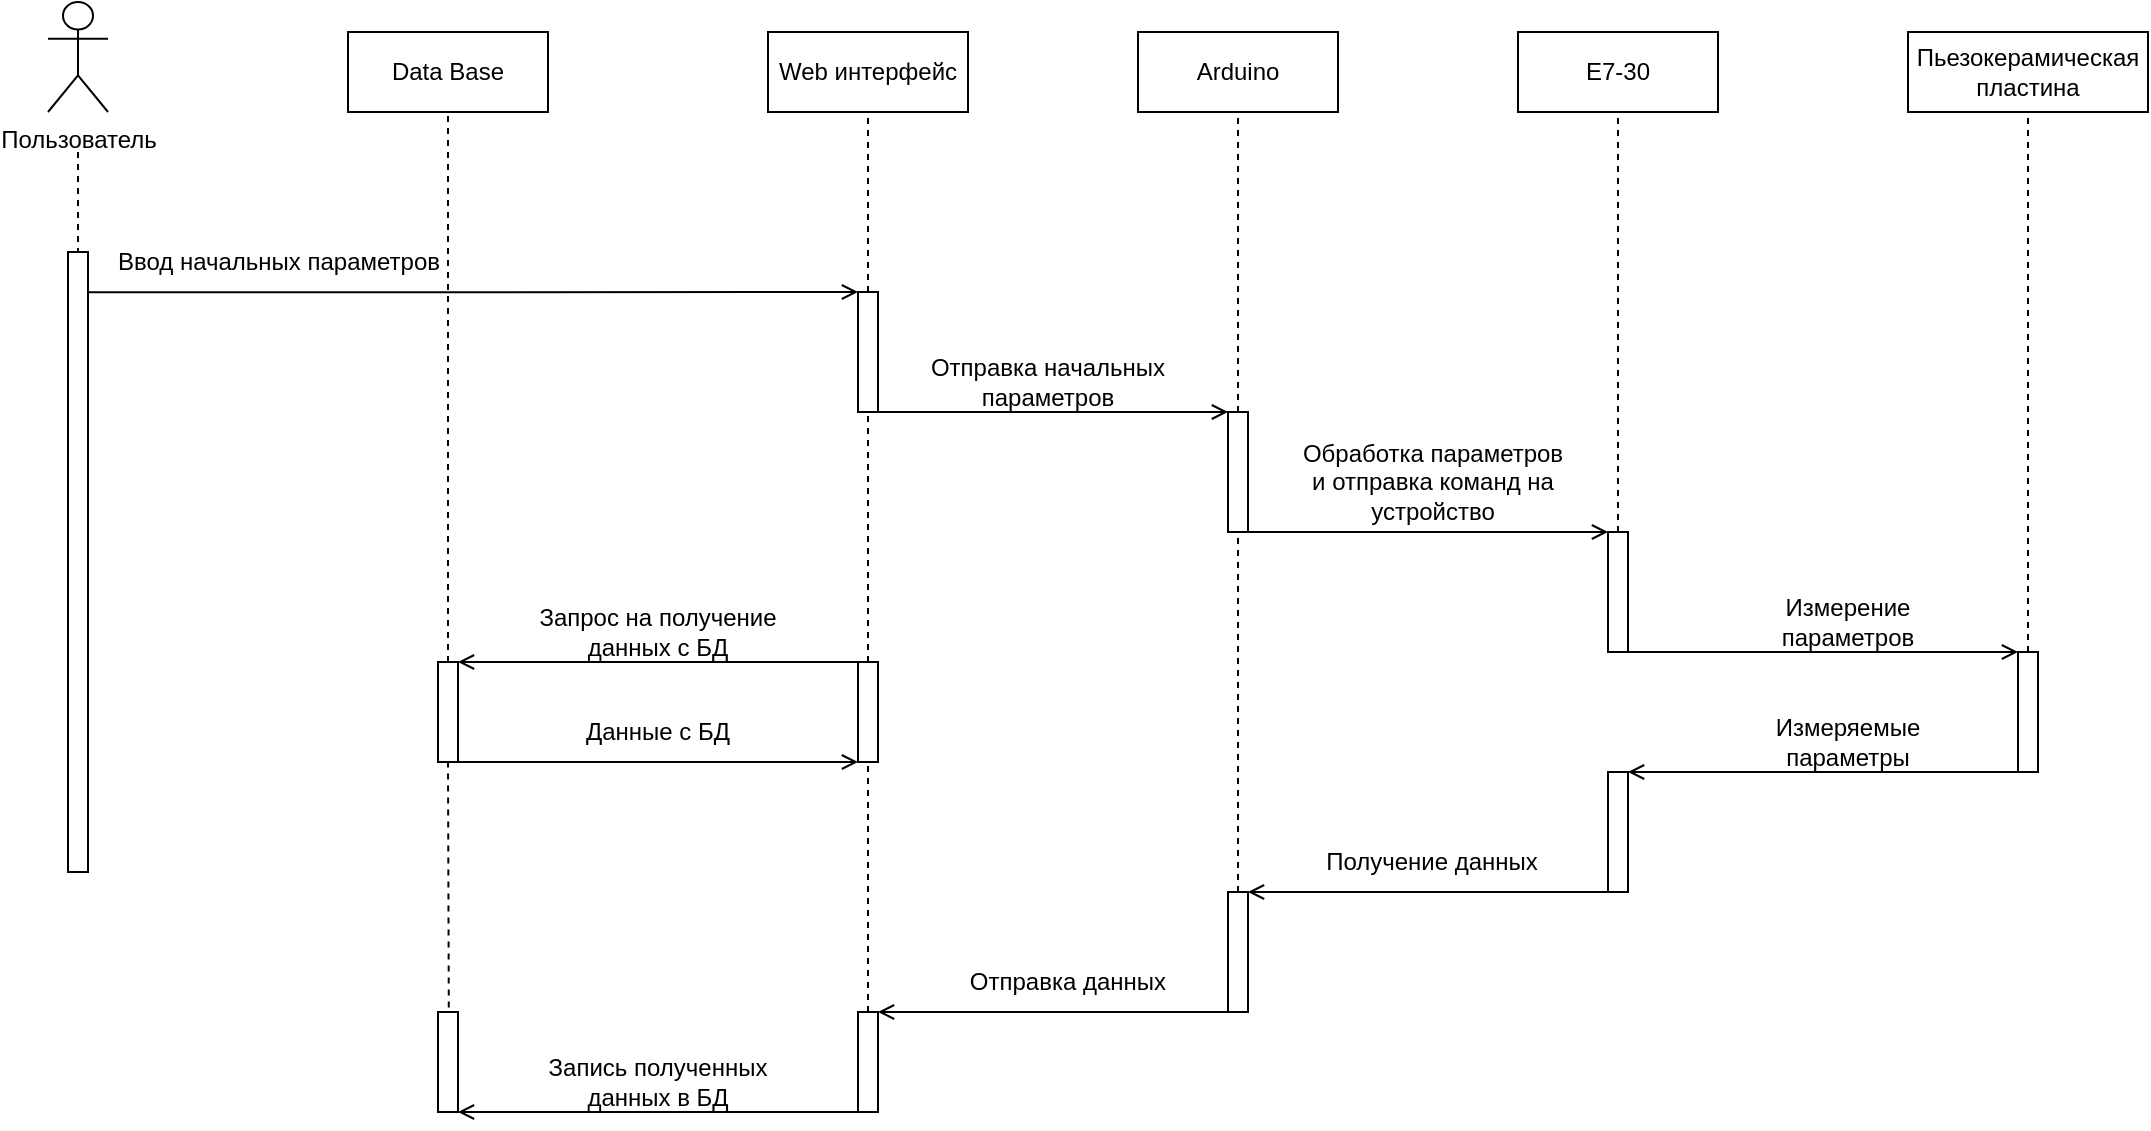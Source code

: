<mxfile version="20.8.16" type="device"><diagram id="zH57GmAhJfeJXu2t3p1v" name="Страница 1"><mxGraphModel dx="1295" dy="874" grid="1" gridSize="10" guides="1" tooltips="1" connect="1" arrows="1" fold="1" page="1" pageScale="1" pageWidth="827" pageHeight="1169" math="0" shadow="0"><root><mxCell id="0"/><mxCell id="1" parent="0"/><mxCell id="ULtyJm1STYnobLeXZDDJ-1" value="Пользователь" style="shape=umlActor;verticalLabelPosition=bottom;verticalAlign=top;html=1;outlineConnect=0;" parent="1" vertex="1"><mxGeometry x="70" y="25" width="30" height="55" as="geometry"/></mxCell><mxCell id="ULtyJm1STYnobLeXZDDJ-3" value="Web интерфейс" style="rounded=0;whiteSpace=wrap;html=1;" parent="1" vertex="1"><mxGeometry x="430" y="40" width="100" height="40" as="geometry"/></mxCell><mxCell id="ULtyJm1STYnobLeXZDDJ-4" value="" style="rounded=0;whiteSpace=wrap;html=1;" parent="1" vertex="1"><mxGeometry x="475" y="170" width="10" height="60" as="geometry"/></mxCell><mxCell id="ULtyJm1STYnobLeXZDDJ-5" value="" style="rounded=0;whiteSpace=wrap;html=1;" parent="1" vertex="1"><mxGeometry x="80" y="150" width="10" height="310" as="geometry"/></mxCell><mxCell id="ULtyJm1STYnobLeXZDDJ-10" value="" style="endArrow=none;html=1;rounded=0;exitX=0;exitY=0;exitDx=0;exitDy=0;entryX=1;entryY=0.065;entryDx=0;entryDy=0;entryPerimeter=0;endFill=0;startArrow=open;startFill=0;" parent="1" source="ULtyJm1STYnobLeXZDDJ-4" target="ULtyJm1STYnobLeXZDDJ-5" edge="1"><mxGeometry width="50" height="50" relative="1" as="geometry"><mxPoint x="160" y="240" as="sourcePoint"/><mxPoint x="210" y="190" as="targetPoint"/></mxGeometry></mxCell><mxCell id="ULtyJm1STYnobLeXZDDJ-12" value="E7-30" style="rounded=0;whiteSpace=wrap;html=1;" parent="1" vertex="1"><mxGeometry x="805" y="40" width="100" height="40" as="geometry"/></mxCell><mxCell id="ULtyJm1STYnobLeXZDDJ-13" value="Arduino" style="rounded=0;whiteSpace=wrap;html=1;" parent="1" vertex="1"><mxGeometry x="615" y="40" width="100" height="40" as="geometry"/></mxCell><mxCell id="ULtyJm1STYnobLeXZDDJ-14" value="" style="endArrow=none;dashed=1;html=1;rounded=0;entryX=0.5;entryY=1;entryDx=0;entryDy=0;exitX=0.5;exitY=0;exitDx=0;exitDy=0;" parent="1" source="ULtyJm1STYnobLeXZDDJ-4" target="ULtyJm1STYnobLeXZDDJ-3" edge="1"><mxGeometry width="50" height="50" relative="1" as="geometry"><mxPoint x="505" y="240" as="sourcePoint"/><mxPoint x="555" y="190" as="targetPoint"/></mxGeometry></mxCell><mxCell id="ULtyJm1STYnobLeXZDDJ-15" value="" style="rounded=0;whiteSpace=wrap;html=1;" parent="1" vertex="1"><mxGeometry x="660" y="230" width="10" height="60" as="geometry"/></mxCell><mxCell id="ULtyJm1STYnobLeXZDDJ-16" value="" style="endArrow=none;html=1;rounded=0;entryX=1;entryY=0.065;entryDx=0;entryDy=0;entryPerimeter=0;endFill=0;startArrow=open;startFill=0;exitX=0;exitY=0;exitDx=0;exitDy=0;" parent="1" source="ULtyJm1STYnobLeXZDDJ-15" edge="1"><mxGeometry width="50" height="50" relative="1" as="geometry"><mxPoint x="655" y="230" as="sourcePoint"/><mxPoint x="485" y="230" as="targetPoint"/></mxGeometry></mxCell><mxCell id="ULtyJm1STYnobLeXZDDJ-17" value="Отправка начальных&lt;br&gt;параметров" style="text;html=1;strokeColor=none;fillColor=none;align=center;verticalAlign=middle;whiteSpace=wrap;rounded=0;" parent="1" vertex="1"><mxGeometry x="505" y="200" width="130" height="30" as="geometry"/></mxCell><mxCell id="ULtyJm1STYnobLeXZDDJ-19" value="" style="endArrow=none;dashed=1;html=1;rounded=0;exitX=0.5;exitY=0;exitDx=0;exitDy=0;entryX=0.5;entryY=1;entryDx=0;entryDy=0;" parent="1" source="ULtyJm1STYnobLeXZDDJ-15" target="ULtyJm1STYnobLeXZDDJ-13" edge="1"><mxGeometry width="50" height="50" relative="1" as="geometry"><mxPoint x="665" y="180" as="sourcePoint"/><mxPoint x="715" y="130" as="targetPoint"/></mxGeometry></mxCell><mxCell id="ULtyJm1STYnobLeXZDDJ-20" value="" style="rounded=0;whiteSpace=wrap;html=1;" parent="1" vertex="1"><mxGeometry x="850" y="290" width="10" height="60" as="geometry"/></mxCell><mxCell id="ULtyJm1STYnobLeXZDDJ-21" value="" style="endArrow=none;html=1;rounded=0;endFill=0;startArrow=open;startFill=0;exitX=0;exitY=0;exitDx=0;exitDy=0;entryX=1;entryY=1;entryDx=0;entryDy=0;" parent="1" source="ULtyJm1STYnobLeXZDDJ-20" target="ULtyJm1STYnobLeXZDDJ-15" edge="1"><mxGeometry width="50" height="50" relative="1" as="geometry"><mxPoint x="845" y="289.43" as="sourcePoint"/><mxPoint x="675" y="290" as="targetPoint"/></mxGeometry></mxCell><mxCell id="ULtyJm1STYnobLeXZDDJ-22" value="Обработка параметров и отправка команд на устройство" style="text;html=1;strokeColor=none;fillColor=none;align=center;verticalAlign=middle;whiteSpace=wrap;rounded=0;" parent="1" vertex="1"><mxGeometry x="695" y="250" width="135" height="30" as="geometry"/></mxCell><mxCell id="ULtyJm1STYnobLeXZDDJ-23" value="" style="rounded=0;whiteSpace=wrap;html=1;" parent="1" vertex="1"><mxGeometry x="660" y="470" width="10" height="60" as="geometry"/></mxCell><mxCell id="ULtyJm1STYnobLeXZDDJ-25" value="Получение данных" style="text;html=1;strokeColor=none;fillColor=none;align=center;verticalAlign=middle;whiteSpace=wrap;rounded=0;" parent="1" vertex="1"><mxGeometry x="697" y="440" width="130" height="30" as="geometry"/></mxCell><mxCell id="ULtyJm1STYnobLeXZDDJ-26" value="" style="endArrow=none;dashed=1;html=1;rounded=0;entryX=0.5;entryY=1;entryDx=0;entryDy=0;exitX=0.5;exitY=0;exitDx=0;exitDy=0;" parent="1" source="ULtyJm1STYnobLeXZDDJ-23" target="ULtyJm1STYnobLeXZDDJ-15" edge="1"><mxGeometry width="50" height="50" relative="1" as="geometry"><mxPoint x="615" y="360" as="sourcePoint"/><mxPoint x="665" y="310" as="targetPoint"/></mxGeometry></mxCell><mxCell id="ULtyJm1STYnobLeXZDDJ-27" value="" style="rounded=0;whiteSpace=wrap;html=1;" parent="1" vertex="1"><mxGeometry x="475" y="530" width="10" height="50" as="geometry"/></mxCell><mxCell id="ULtyJm1STYnobLeXZDDJ-28" value="" style="endArrow=open;html=1;rounded=0;endFill=0;startArrow=none;startFill=0;exitX=0;exitY=0;exitDx=0;exitDy=0;" parent="1" edge="1"><mxGeometry width="50" height="50" relative="1" as="geometry"><mxPoint x="660" y="530" as="sourcePoint"/><mxPoint x="485" y="530" as="targetPoint"/></mxGeometry></mxCell><mxCell id="ULtyJm1STYnobLeXZDDJ-29" value="Отправка данных" style="text;html=1;strokeColor=none;fillColor=none;align=center;verticalAlign=middle;whiteSpace=wrap;rounded=0;" parent="1" vertex="1"><mxGeometry x="515" y="500" width="130" height="30" as="geometry"/></mxCell><mxCell id="ULtyJm1STYnobLeXZDDJ-37" value="Data Base" style="rounded=0;whiteSpace=wrap;html=1;" parent="1" vertex="1"><mxGeometry x="220" y="40" width="100" height="40" as="geometry"/></mxCell><mxCell id="ULtyJm1STYnobLeXZDDJ-38" value="" style="rounded=0;whiteSpace=wrap;html=1;" parent="1" vertex="1"><mxGeometry x="265" y="530" width="10" height="50" as="geometry"/></mxCell><mxCell id="ULtyJm1STYnobLeXZDDJ-39" value="" style="endArrow=open;html=1;rounded=0;endFill=0;startArrow=none;startFill=0;entryX=1;entryY=1;entryDx=0;entryDy=0;exitX=0;exitY=1;exitDx=0;exitDy=0;" parent="1" source="ULtyJm1STYnobLeXZDDJ-27" target="ULtyJm1STYnobLeXZDDJ-38" edge="1"><mxGeometry width="50" height="50" relative="1" as="geometry"><mxPoint x="470" y="580" as="sourcePoint"/><mxPoint x="300" y="579.52" as="targetPoint"/></mxGeometry></mxCell><mxCell id="ULtyJm1STYnobLeXZDDJ-40" value="Запись полученных данных в БД" style="text;html=1;strokeColor=none;fillColor=none;align=center;verticalAlign=middle;whiteSpace=wrap;rounded=0;" parent="1" vertex="1"><mxGeometry x="310" y="550" width="130" height="30" as="geometry"/></mxCell><mxCell id="ULtyJm1STYnobLeXZDDJ-41" value="" style="rounded=0;whiteSpace=wrap;html=1;" parent="1" vertex="1"><mxGeometry x="265" y="355" width="10" height="50" as="geometry"/></mxCell><mxCell id="ULtyJm1STYnobLeXZDDJ-42" value="" style="rounded=0;whiteSpace=wrap;html=1;" parent="1" vertex="1"><mxGeometry x="475" y="355" width="10" height="50" as="geometry"/></mxCell><mxCell id="ULtyJm1STYnobLeXZDDJ-44" value="" style="endArrow=open;html=1;rounded=0;endFill=0;startArrow=none;startFill=0;exitX=0;exitY=0;exitDx=0;exitDy=0;entryX=1;entryY=0;entryDx=0;entryDy=0;" parent="1" edge="1" target="ULtyJm1STYnobLeXZDDJ-41" source="ULtyJm1STYnobLeXZDDJ-42"><mxGeometry width="50" height="50" relative="1" as="geometry"><mxPoint x="475" y="280" as="sourcePoint"/><mxPoint x="275" y="280.48" as="targetPoint"/></mxGeometry></mxCell><mxCell id="ULtyJm1STYnobLeXZDDJ-45" value="Запрос на получение данных с БД" style="text;html=1;strokeColor=none;fillColor=none;align=center;verticalAlign=middle;whiteSpace=wrap;rounded=0;" parent="1" vertex="1"><mxGeometry x="310" y="325" width="130" height="30" as="geometry"/></mxCell><mxCell id="ULtyJm1STYnobLeXZDDJ-47" value="" style="endArrow=none;html=1;rounded=0;endFill=0;startArrow=open;startFill=0;exitX=0;exitY=1;exitDx=0;exitDy=0;entryX=1;entryY=1;entryDx=0;entryDy=0;" parent="1" edge="1" target="ULtyJm1STYnobLeXZDDJ-41" source="ULtyJm1STYnobLeXZDDJ-42"><mxGeometry width="50" height="50" relative="1" as="geometry"><mxPoint x="475" y="329.52" as="sourcePoint"/><mxPoint x="275" y="330" as="targetPoint"/></mxGeometry></mxCell><mxCell id="ULtyJm1STYnobLeXZDDJ-48" value="Данные с БД" style="text;html=1;strokeColor=none;fillColor=none;align=center;verticalAlign=middle;whiteSpace=wrap;rounded=0;" parent="1" vertex="1"><mxGeometry x="310" y="375" width="130" height="30" as="geometry"/></mxCell><mxCell id="ULtyJm1STYnobLeXZDDJ-49" value="" style="endArrow=none;dashed=1;html=1;rounded=0;entryX=0.5;entryY=1;entryDx=0;entryDy=0;exitX=0.5;exitY=0;exitDx=0;exitDy=0;" parent="1" source="ULtyJm1STYnobLeXZDDJ-41" target="ULtyJm1STYnobLeXZDDJ-37" edge="1"><mxGeometry width="50" height="50" relative="1" as="geometry"><mxPoint x="250" y="220" as="sourcePoint"/><mxPoint x="300" y="170" as="targetPoint"/></mxGeometry></mxCell><mxCell id="ULtyJm1STYnobLeXZDDJ-50" value="" style="endArrow=none;dashed=1;html=1;rounded=0;entryX=0.5;entryY=1;entryDx=0;entryDy=0;exitX=0.54;exitY=-0.044;exitDx=0;exitDy=0;exitPerimeter=0;" parent="1" source="ULtyJm1STYnobLeXZDDJ-38" target="ULtyJm1STYnobLeXZDDJ-41" edge="1"><mxGeometry width="50" height="50" relative="1" as="geometry"><mxPoint x="180" y="470" as="sourcePoint"/><mxPoint x="230" y="420" as="targetPoint"/></mxGeometry></mxCell><mxCell id="ULtyJm1STYnobLeXZDDJ-51" value="" style="endArrow=none;dashed=1;html=1;rounded=0;entryX=0.5;entryY=1;entryDx=0;entryDy=0;exitX=0.5;exitY=0;exitDx=0;exitDy=0;" parent="1" source="ULtyJm1STYnobLeXZDDJ-42" target="ULtyJm1STYnobLeXZDDJ-4" edge="1"><mxGeometry width="50" height="50" relative="1" as="geometry"><mxPoint x="490" y="320" as="sourcePoint"/><mxPoint x="540" y="270" as="targetPoint"/></mxGeometry></mxCell><mxCell id="ULtyJm1STYnobLeXZDDJ-52" value="" style="endArrow=none;dashed=1;html=1;rounded=0;entryX=0.5;entryY=1;entryDx=0;entryDy=0;exitX=0.5;exitY=0;exitDx=0;exitDy=0;" parent="1" source="ULtyJm1STYnobLeXZDDJ-27" target="ULtyJm1STYnobLeXZDDJ-42" edge="1"><mxGeometry width="50" height="50" relative="1" as="geometry"><mxPoint x="430" y="410" as="sourcePoint"/><mxPoint x="480" y="360" as="targetPoint"/></mxGeometry></mxCell><mxCell id="ULtyJm1STYnobLeXZDDJ-53" value="Ввод начальных параметров" style="text;html=1;align=center;verticalAlign=middle;resizable=0;points=[];autosize=1;strokeColor=none;fillColor=none;" parent="1" vertex="1"><mxGeometry x="95" y="140" width="180" height="30" as="geometry"/></mxCell><mxCell id="sDafviKHqROfVf8mPv9A-3" value="Пьезокерамическая пластина" style="rounded=0;whiteSpace=wrap;html=1;" parent="1" vertex="1"><mxGeometry x="1000" y="40" width="120" height="40" as="geometry"/></mxCell><mxCell id="sDafviKHqROfVf8mPv9A-8" value="" style="endArrow=none;dashed=1;html=1;rounded=0;entryX=0.5;entryY=0;entryDx=0;entryDy=0;" parent="1" target="ULtyJm1STYnobLeXZDDJ-5" edge="1"><mxGeometry width="50" height="50" relative="1" as="geometry"><mxPoint x="85" y="100" as="sourcePoint"/><mxPoint x="70" y="260" as="targetPoint"/></mxGeometry></mxCell><mxCell id="sDafviKHqROfVf8mPv9A-10" value="" style="endArrow=none;dashed=1;html=1;rounded=0;exitX=0.5;exitY=0;exitDx=0;exitDy=0;entryX=0.5;entryY=1;entryDx=0;entryDy=0;" parent="1" target="sDafviKHqROfVf8mPv9A-3" edge="1" source="sDafviKHqROfVf8mPv9A-32"><mxGeometry width="50" height="50" relative="1" as="geometry"><mxPoint x="1060" y="190" as="sourcePoint"/><mxPoint x="1040" y="170" as="targetPoint"/></mxGeometry></mxCell><mxCell id="sDafviKHqROfVf8mPv9A-24" value="" style="endArrow=none;dashed=1;html=1;rounded=0;entryX=0.5;entryY=1;entryDx=0;entryDy=0;exitX=0.5;exitY=0;exitDx=0;exitDy=0;" parent="1" source="ULtyJm1STYnobLeXZDDJ-20" target="ULtyJm1STYnobLeXZDDJ-12" edge="1"><mxGeometry width="50" height="50" relative="1" as="geometry"><mxPoint x="855" y="130" as="sourcePoint"/><mxPoint x="920" y="130" as="targetPoint"/></mxGeometry></mxCell><mxCell id="sDafviKHqROfVf8mPv9A-32" value="" style="rounded=0;whiteSpace=wrap;html=1;" parent="1" vertex="1"><mxGeometry x="1055" y="350" width="10" height="60" as="geometry"/></mxCell><mxCell id="sDafviKHqROfVf8mPv9A-33" value="" style="endArrow=open;html=1;rounded=0;exitX=1;exitY=1;exitDx=0;exitDy=0;entryX=0;entryY=0;entryDx=0;entryDy=0;endFill=0;" parent="1" source="ULtyJm1STYnobLeXZDDJ-20" target="sDafviKHqROfVf8mPv9A-32" edge="1"><mxGeometry width="50" height="50" relative="1" as="geometry"><mxPoint x="950" y="420" as="sourcePoint"/><mxPoint x="1000" y="370" as="targetPoint"/></mxGeometry></mxCell><mxCell id="sDafviKHqROfVf8mPv9A-37" value="Измерение параметров" style="text;html=1;strokeColor=none;fillColor=none;align=center;verticalAlign=middle;whiteSpace=wrap;rounded=0;" parent="1" vertex="1"><mxGeometry x="930" y="320" width="80" height="30" as="geometry"/></mxCell><mxCell id="bufi46bzILiUUlsFiM18-1" value="" style="rounded=0;whiteSpace=wrap;html=1;" vertex="1" parent="1"><mxGeometry x="850" y="410" width="10" height="60" as="geometry"/></mxCell><mxCell id="bufi46bzILiUUlsFiM18-2" value="" style="endArrow=none;html=1;rounded=0;exitX=1;exitY=0;exitDx=0;exitDy=0;entryX=0;entryY=1;entryDx=0;entryDy=0;endFill=0;startArrow=open;startFill=0;" edge="1" parent="1" source="bufi46bzILiUUlsFiM18-1" target="sDafviKHqROfVf8mPv9A-32"><mxGeometry width="50" height="50" relative="1" as="geometry"><mxPoint x="840" y="394.76" as="sourcePoint"/><mxPoint x="1035" y="394.76" as="targetPoint"/></mxGeometry></mxCell><mxCell id="bufi46bzILiUUlsFiM18-3" value="Измеряемые параметры" style="text;html=1;strokeColor=none;fillColor=none;align=center;verticalAlign=middle;whiteSpace=wrap;rounded=0;" vertex="1" parent="1"><mxGeometry x="930" y="380" width="80" height="30" as="geometry"/></mxCell><mxCell id="bufi46bzILiUUlsFiM18-5" value="" style="endArrow=none;html=1;rounded=0;exitX=1;exitY=0;exitDx=0;exitDy=0;entryX=0;entryY=1;entryDx=0;entryDy=0;endFill=0;startArrow=open;startFill=0;" edge="1" parent="1" source="ULtyJm1STYnobLeXZDDJ-23" target="bufi46bzILiUUlsFiM18-1"><mxGeometry width="50" height="50" relative="1" as="geometry"><mxPoint x="635" y="450" as="sourcePoint"/><mxPoint x="830" y="450" as="targetPoint"/></mxGeometry></mxCell></root></mxGraphModel></diagram></mxfile>